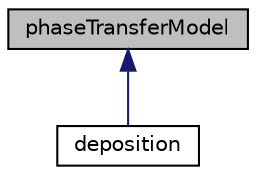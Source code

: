 digraph "phaseTransferModel"
{
  bgcolor="transparent";
  edge [fontname="Helvetica",fontsize="10",labelfontname="Helvetica",labelfontsize="10"];
  node [fontname="Helvetica",fontsize="10",shape=record];
  Node1 [label="phaseTransferModel",height=0.2,width=0.4,color="black", fillcolor="grey75", style="filled" fontcolor="black"];
  Node1 -> Node2 [dir="back",color="midnightblue",fontsize="10",style="solid",fontname="Helvetica"];
  Node2 [label="deposition",height=0.2,width=0.4,color="black",URL="$classFoam_1_1phaseTransferModels_1_1deposition.html",tooltip="Phase transfer model representing change from a dispersed phase to a film as a result of deposition o..."];
}
